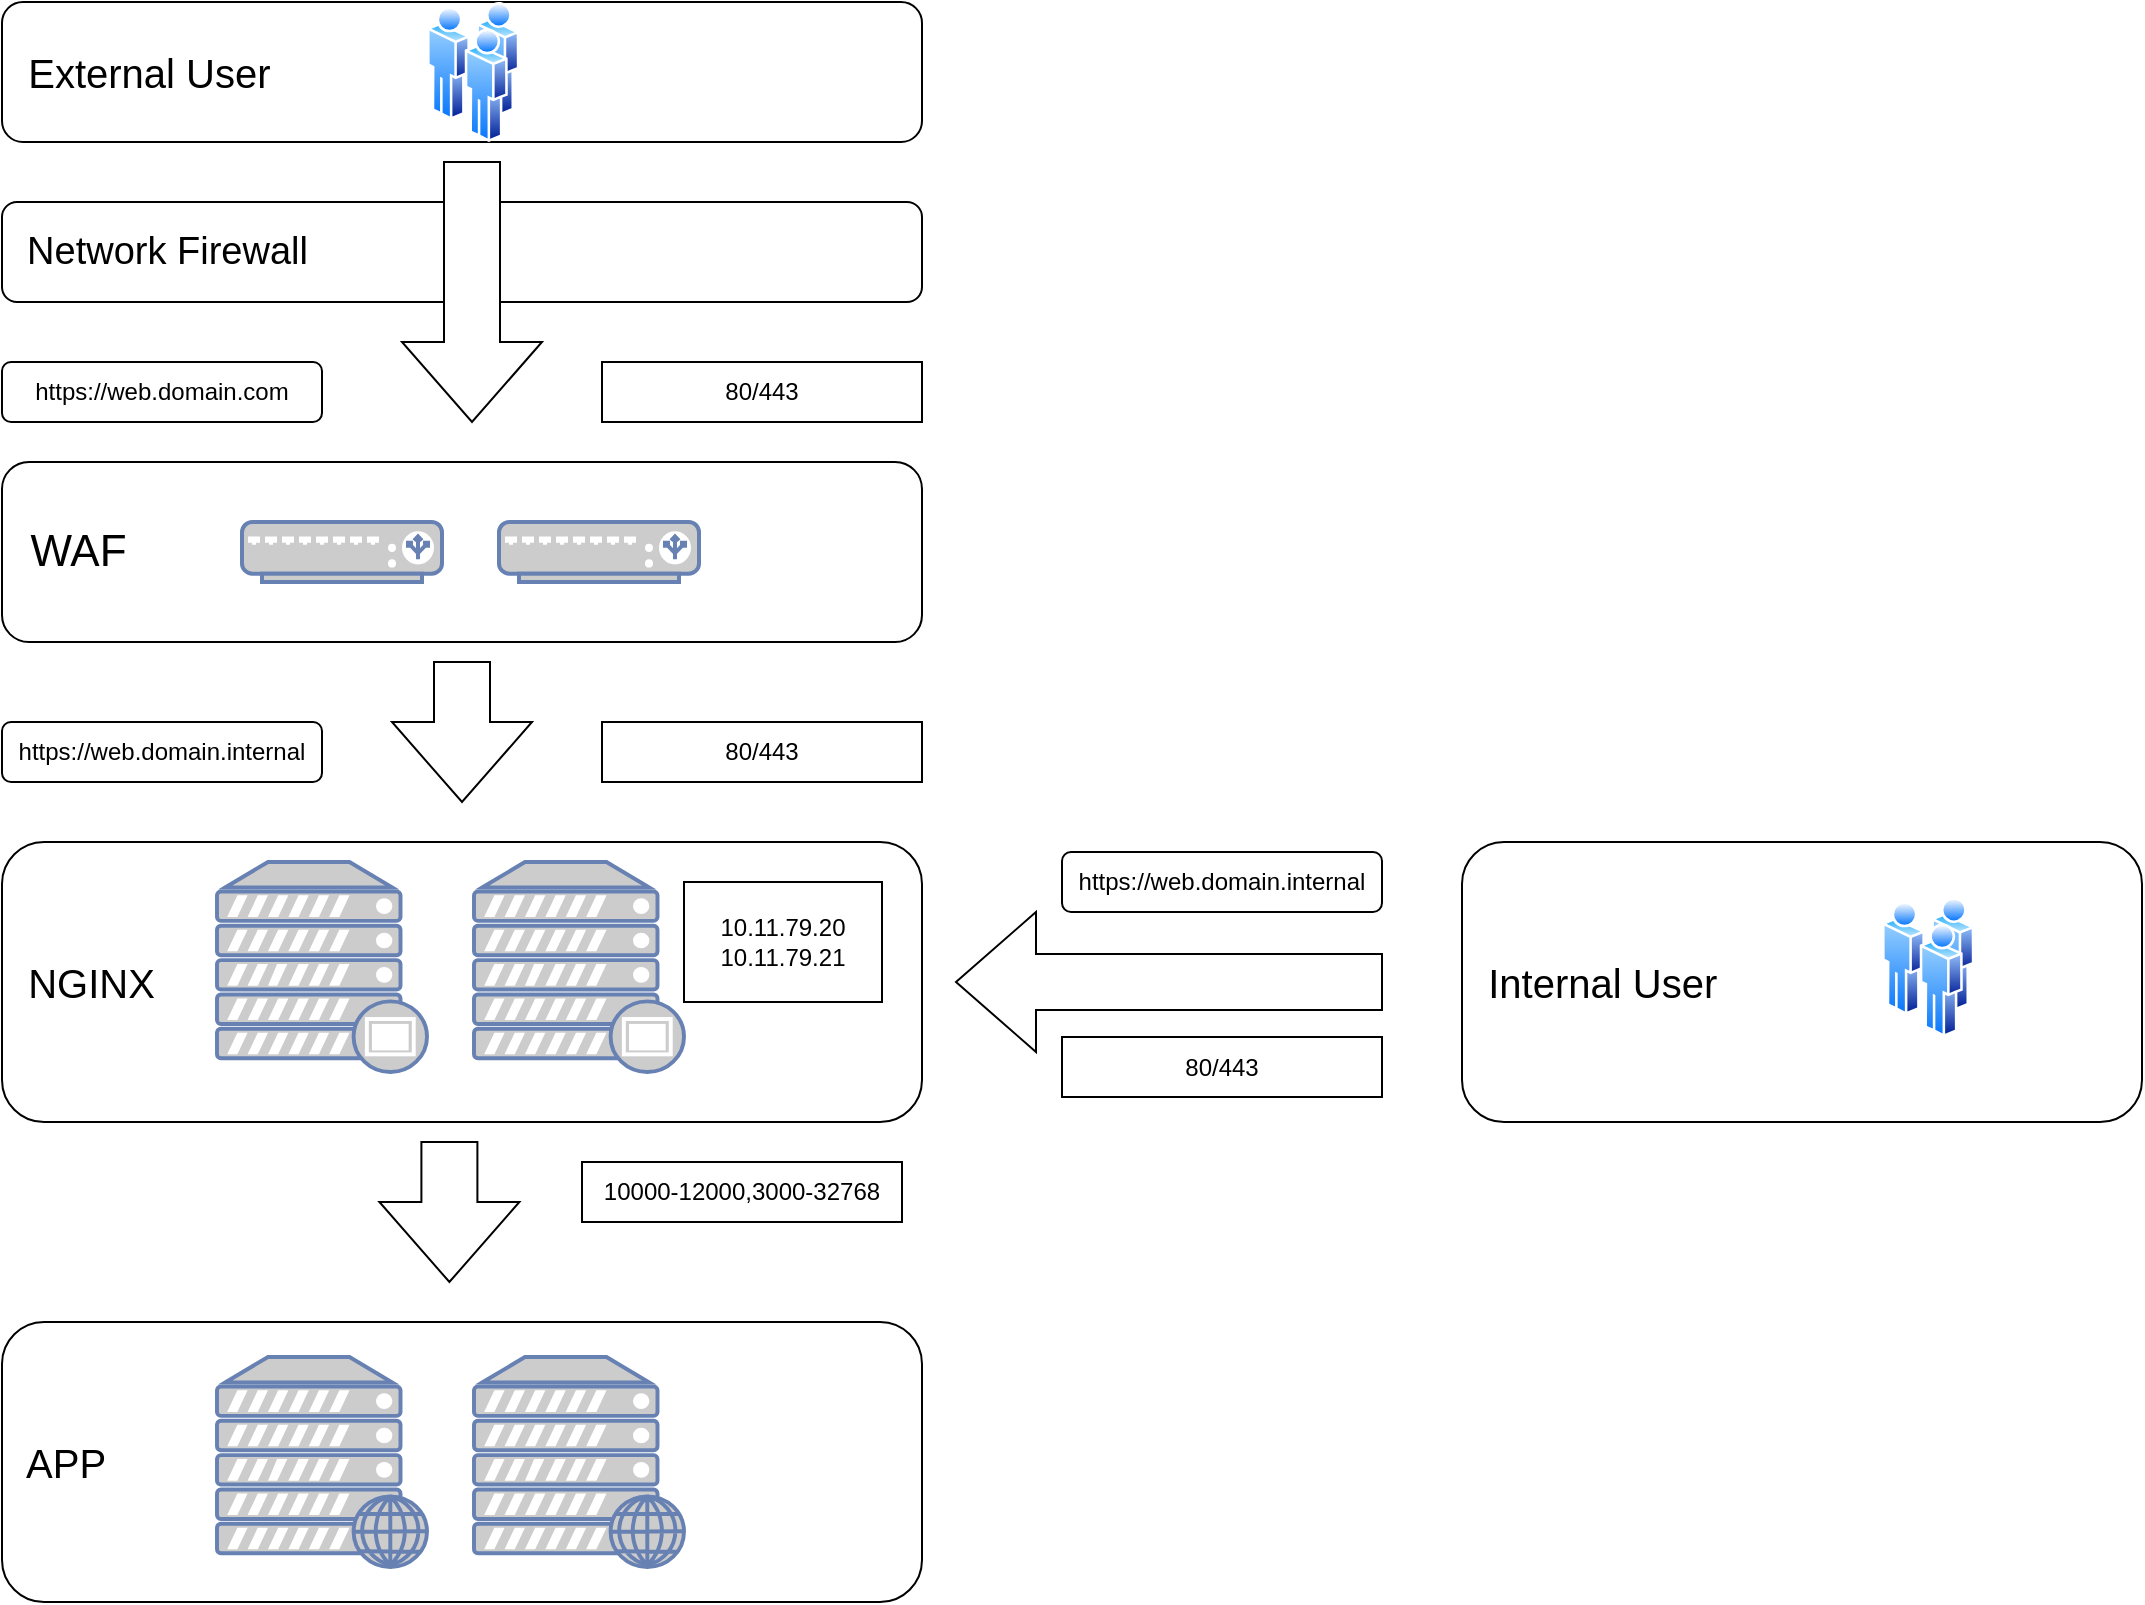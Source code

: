 <mxfile version="21.6.1" type="device">
  <diagram name="第 1 页" id="Q_9PVVHNQn278Ut22Upr">
    <mxGraphModel dx="1114" dy="809" grid="1" gridSize="10" guides="1" tooltips="1" connect="1" arrows="1" fold="1" page="1" pageScale="1" pageWidth="1654" pageHeight="1169" math="0" shadow="0">
      <root>
        <mxCell id="0" />
        <mxCell id="1" parent="0" />
        <mxCell id="QAQlrvm5bSh1MvytqlRd-20" value="&amp;nbsp; APP" style="rounded=1;whiteSpace=wrap;html=1;align=left;fontSize=20;" parent="1" vertex="1">
          <mxGeometry x="280" y="700" width="460" height="140" as="geometry" />
        </mxCell>
        <mxCell id="QAQlrvm5bSh1MvytqlRd-16" value="&amp;nbsp; NGINX" style="rounded=1;whiteSpace=wrap;html=1;align=left;fontSize=20;" parent="1" vertex="1">
          <mxGeometry x="280" y="460" width="460" height="140" as="geometry" />
        </mxCell>
        <mxCell id="QAQlrvm5bSh1MvytqlRd-13" value="&amp;nbsp; Network Firewall" style="rounded=1;whiteSpace=wrap;html=1;align=left;fontSize=19;" parent="1" vertex="1">
          <mxGeometry x="280" y="140" width="460" height="50" as="geometry" />
        </mxCell>
        <mxCell id="QAQlrvm5bSh1MvytqlRd-11" value="&amp;nbsp; WAF" style="rounded=1;whiteSpace=wrap;html=1;align=left;fontSize=22;" parent="1" vertex="1">
          <mxGeometry x="280" y="270" width="460" height="90" as="geometry" />
        </mxCell>
        <mxCell id="QAQlrvm5bSh1MvytqlRd-12" value="&amp;nbsp; External User" style="rounded=1;whiteSpace=wrap;html=1;align=left;fontSize=20;" parent="1" vertex="1">
          <mxGeometry x="280" y="40" width="460" height="70" as="geometry" />
        </mxCell>
        <mxCell id="QAQlrvm5bSh1MvytqlRd-1" value="" style="html=1;shadow=0;dashed=0;align=center;verticalAlign=middle;shape=mxgraph.arrows2.arrow;dy=0.6;dx=40;direction=south;notch=0;" parent="1" vertex="1">
          <mxGeometry x="480" y="120" width="70" height="130" as="geometry" />
        </mxCell>
        <mxCell id="QAQlrvm5bSh1MvytqlRd-2" value="" style="image;aspect=fixed;perimeter=ellipsePerimeter;html=1;align=center;shadow=0;dashed=0;spacingTop=3;image=img/lib/active_directory/users.svg;" parent="1" vertex="1">
          <mxGeometry x="492.5" y="40" width="46.2" height="70" as="geometry" />
        </mxCell>
        <mxCell id="QAQlrvm5bSh1MvytqlRd-4" value="" style="fontColor=#0066CC;verticalAlign=top;verticalLabelPosition=bottom;labelPosition=center;align=center;html=1;outlineConnect=0;fillColor=#CCCCCC;strokeColor=#6881B3;gradientColor=none;gradientDirection=north;strokeWidth=2;shape=mxgraph.networks.load_balancer;" parent="1" vertex="1">
          <mxGeometry x="400" y="300" width="100" height="30" as="geometry" />
        </mxCell>
        <mxCell id="QAQlrvm5bSh1MvytqlRd-5" value="" style="fontColor=#0066CC;verticalAlign=top;verticalLabelPosition=bottom;labelPosition=center;align=center;html=1;outlineConnect=0;fillColor=#CCCCCC;strokeColor=#6881B3;gradientColor=none;gradientDirection=north;strokeWidth=2;shape=mxgraph.networks.web_server;" parent="1" vertex="1">
          <mxGeometry x="387.5" y="717.5" width="105" height="105" as="geometry" />
        </mxCell>
        <mxCell id="QAQlrvm5bSh1MvytqlRd-6" value="" style="fontColor=#0066CC;verticalAlign=top;verticalLabelPosition=bottom;labelPosition=center;align=center;html=1;outlineConnect=0;fillColor=#CCCCCC;strokeColor=#6881B3;gradientColor=none;gradientDirection=north;strokeWidth=2;shape=mxgraph.networks.proxy_server;" parent="1" vertex="1">
          <mxGeometry x="387.5" y="470" width="105" height="105" as="geometry" />
        </mxCell>
        <mxCell id="QAQlrvm5bSh1MvytqlRd-7" value="" style="fontColor=#0066CC;verticalAlign=top;verticalLabelPosition=bottom;labelPosition=center;align=center;html=1;outlineConnect=0;fillColor=#CCCCCC;strokeColor=#6881B3;gradientColor=none;gradientDirection=north;strokeWidth=2;shape=mxgraph.networks.load_balancer;" parent="1" vertex="1">
          <mxGeometry x="528.5" y="300" width="100" height="30" as="geometry" />
        </mxCell>
        <mxCell id="QAQlrvm5bSh1MvytqlRd-9" value="" style="fontColor=#0066CC;verticalAlign=top;verticalLabelPosition=bottom;labelPosition=center;align=center;html=1;outlineConnect=0;fillColor=#CCCCCC;strokeColor=#6881B3;gradientColor=none;gradientDirection=north;strokeWidth=2;shape=mxgraph.networks.proxy_server;" parent="1" vertex="1">
          <mxGeometry x="516" y="470" width="105" height="105" as="geometry" />
        </mxCell>
        <mxCell id="QAQlrvm5bSh1MvytqlRd-10" value="" style="fontColor=#0066CC;verticalAlign=top;verticalLabelPosition=bottom;labelPosition=center;align=center;html=1;outlineConnect=0;fillColor=#CCCCCC;strokeColor=#6881B3;gradientColor=none;gradientDirection=north;strokeWidth=2;shape=mxgraph.networks.web_server;" parent="1" vertex="1">
          <mxGeometry x="516" y="717.5" width="105" height="105" as="geometry" />
        </mxCell>
        <mxCell id="QAQlrvm5bSh1MvytqlRd-14" value="https://web.domain.com" style="rounded=1;whiteSpace=wrap;html=1;" parent="1" vertex="1">
          <mxGeometry x="280" y="220" width="160" height="30" as="geometry" />
        </mxCell>
        <mxCell id="QAQlrvm5bSh1MvytqlRd-15" value="80/443" style="rounded=1;whiteSpace=wrap;html=1;arcSize=0;" parent="1" vertex="1">
          <mxGeometry x="580" y="220" width="160" height="30" as="geometry" />
        </mxCell>
        <mxCell id="QAQlrvm5bSh1MvytqlRd-18" value="" style="html=1;shadow=0;dashed=0;align=center;verticalAlign=middle;shape=mxgraph.arrows2.arrow;dy=0.6;dx=40;direction=south;notch=0;" parent="1" vertex="1">
          <mxGeometry x="475" y="370" width="70" height="70" as="geometry" />
        </mxCell>
        <mxCell id="QAQlrvm5bSh1MvytqlRd-19" value="" style="html=1;shadow=0;dashed=0;align=center;verticalAlign=middle;shape=mxgraph.arrows2.arrow;dy=0.6;dx=40;direction=south;notch=0;" parent="1" vertex="1">
          <mxGeometry x="468.7" y="610" width="70" height="70" as="geometry" />
        </mxCell>
        <mxCell id="QAQlrvm5bSh1MvytqlRd-21" value="https://web.domain.internal" style="rounded=1;whiteSpace=wrap;html=1;" parent="1" vertex="1">
          <mxGeometry x="280" y="400" width="160" height="30" as="geometry" />
        </mxCell>
        <mxCell id="QAQlrvm5bSh1MvytqlRd-22" value="80/443" style="rounded=1;whiteSpace=wrap;html=1;arcSize=0;" parent="1" vertex="1">
          <mxGeometry x="580" y="400" width="160" height="30" as="geometry" />
        </mxCell>
        <mxCell id="QAQlrvm5bSh1MvytqlRd-23" value="10000-12000,3000-32768" style="rounded=1;whiteSpace=wrap;html=1;arcSize=0;" parent="1" vertex="1">
          <mxGeometry x="570" y="620" width="160" height="30" as="geometry" />
        </mxCell>
        <mxCell id="QAQlrvm5bSh1MvytqlRd-24" value="&amp;nbsp; Internal User" style="rounded=1;whiteSpace=wrap;html=1;align=left;fontSize=20;" parent="1" vertex="1">
          <mxGeometry x="1010" y="460" width="340" height="140" as="geometry" />
        </mxCell>
        <mxCell id="QAQlrvm5bSh1MvytqlRd-25" value="" style="image;aspect=fixed;perimeter=ellipsePerimeter;html=1;align=center;shadow=0;dashed=0;spacingTop=3;image=img/lib/active_directory/users.svg;" parent="1" vertex="1">
          <mxGeometry x="1220" y="487.5" width="46.2" height="70" as="geometry" />
        </mxCell>
        <mxCell id="QAQlrvm5bSh1MvytqlRd-26" value="" style="html=1;shadow=0;dashed=0;align=center;verticalAlign=middle;shape=mxgraph.arrows2.arrow;dy=0.6;dx=40;flipH=1;notch=0;" parent="1" vertex="1">
          <mxGeometry x="757" y="495" width="213" height="70" as="geometry" />
        </mxCell>
        <mxCell id="QAQlrvm5bSh1MvytqlRd-27" value="https://web.domain.internal" style="rounded=1;whiteSpace=wrap;html=1;" parent="1" vertex="1">
          <mxGeometry x="810" y="465" width="160" height="30" as="geometry" />
        </mxCell>
        <mxCell id="QAQlrvm5bSh1MvytqlRd-28" value="80/443" style="rounded=1;whiteSpace=wrap;html=1;arcSize=0;" parent="1" vertex="1">
          <mxGeometry x="810" y="557.5" width="160" height="30" as="geometry" />
        </mxCell>
        <mxCell id="QAQlrvm5bSh1MvytqlRd-29" value="10.11.79.20&lt;br&gt;10.11.79.21" style="rounded=0;whiteSpace=wrap;html=1;" parent="1" vertex="1">
          <mxGeometry x="621" y="480" width="99" height="60" as="geometry" />
        </mxCell>
      </root>
    </mxGraphModel>
  </diagram>
</mxfile>

